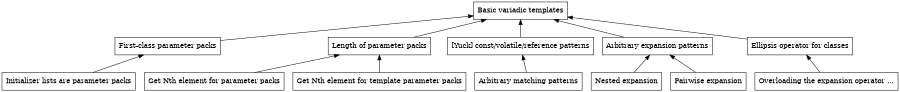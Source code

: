 digraph vt_deps {
  size="6,3";
  node [shape="rectangle"];
  edge [dir="back"];  

  BasicVariadics [label="Basic variadic templates"];
  FirstClassPP [label="First-class parameter packs"];
  Initializers [label="Initializer lists are parameter packs"];

  LengthOfPP [label="Length of parameter packs"];
  NthElement [label="Get Nth element for parameter packs"];
  NthElementTemplate [label="Get Nth element for template parameter packs"];

  CVRefPatterns [label="[Yuck] const/volatile/reference patterns"];
  ArbitraryExpansion [label="Arbitrary expansion patterns"];
  ArbitraryMatching [label="Arbitrary matching patterns"];
  NestedExpansion [label="Nested expansion"];
  PairwiseExpansion [label="Pairwise expansion"]; 

  EllipsisForClasses [label="Ellipsis operator for classes"];
  OverloadingEllipsis [label="Overloading the expansion operator ..."];

  BasicVariadics -> FirstClassPP;

  BasicVariadics -> LengthOfPP;

  LengthOfPP -> NthElementTemplate;
  LengthOfPP -> NthElement;

  FirstClassPP -> Initializers;

  BasicVariadics -> CVRefPatterns;

  BasicVariadics -> EllipsisForClasses;
  EllipsisForClasses -> OverloadingEllipsis;

  BasicVariadics -> ArbitraryExpansion;
  CVRefPatterns -> ArbitraryMatching;
  ArbitraryExpansion -> NestedExpansion;
  ArbitraryExpansion -> PairwiseExpansion;
}
